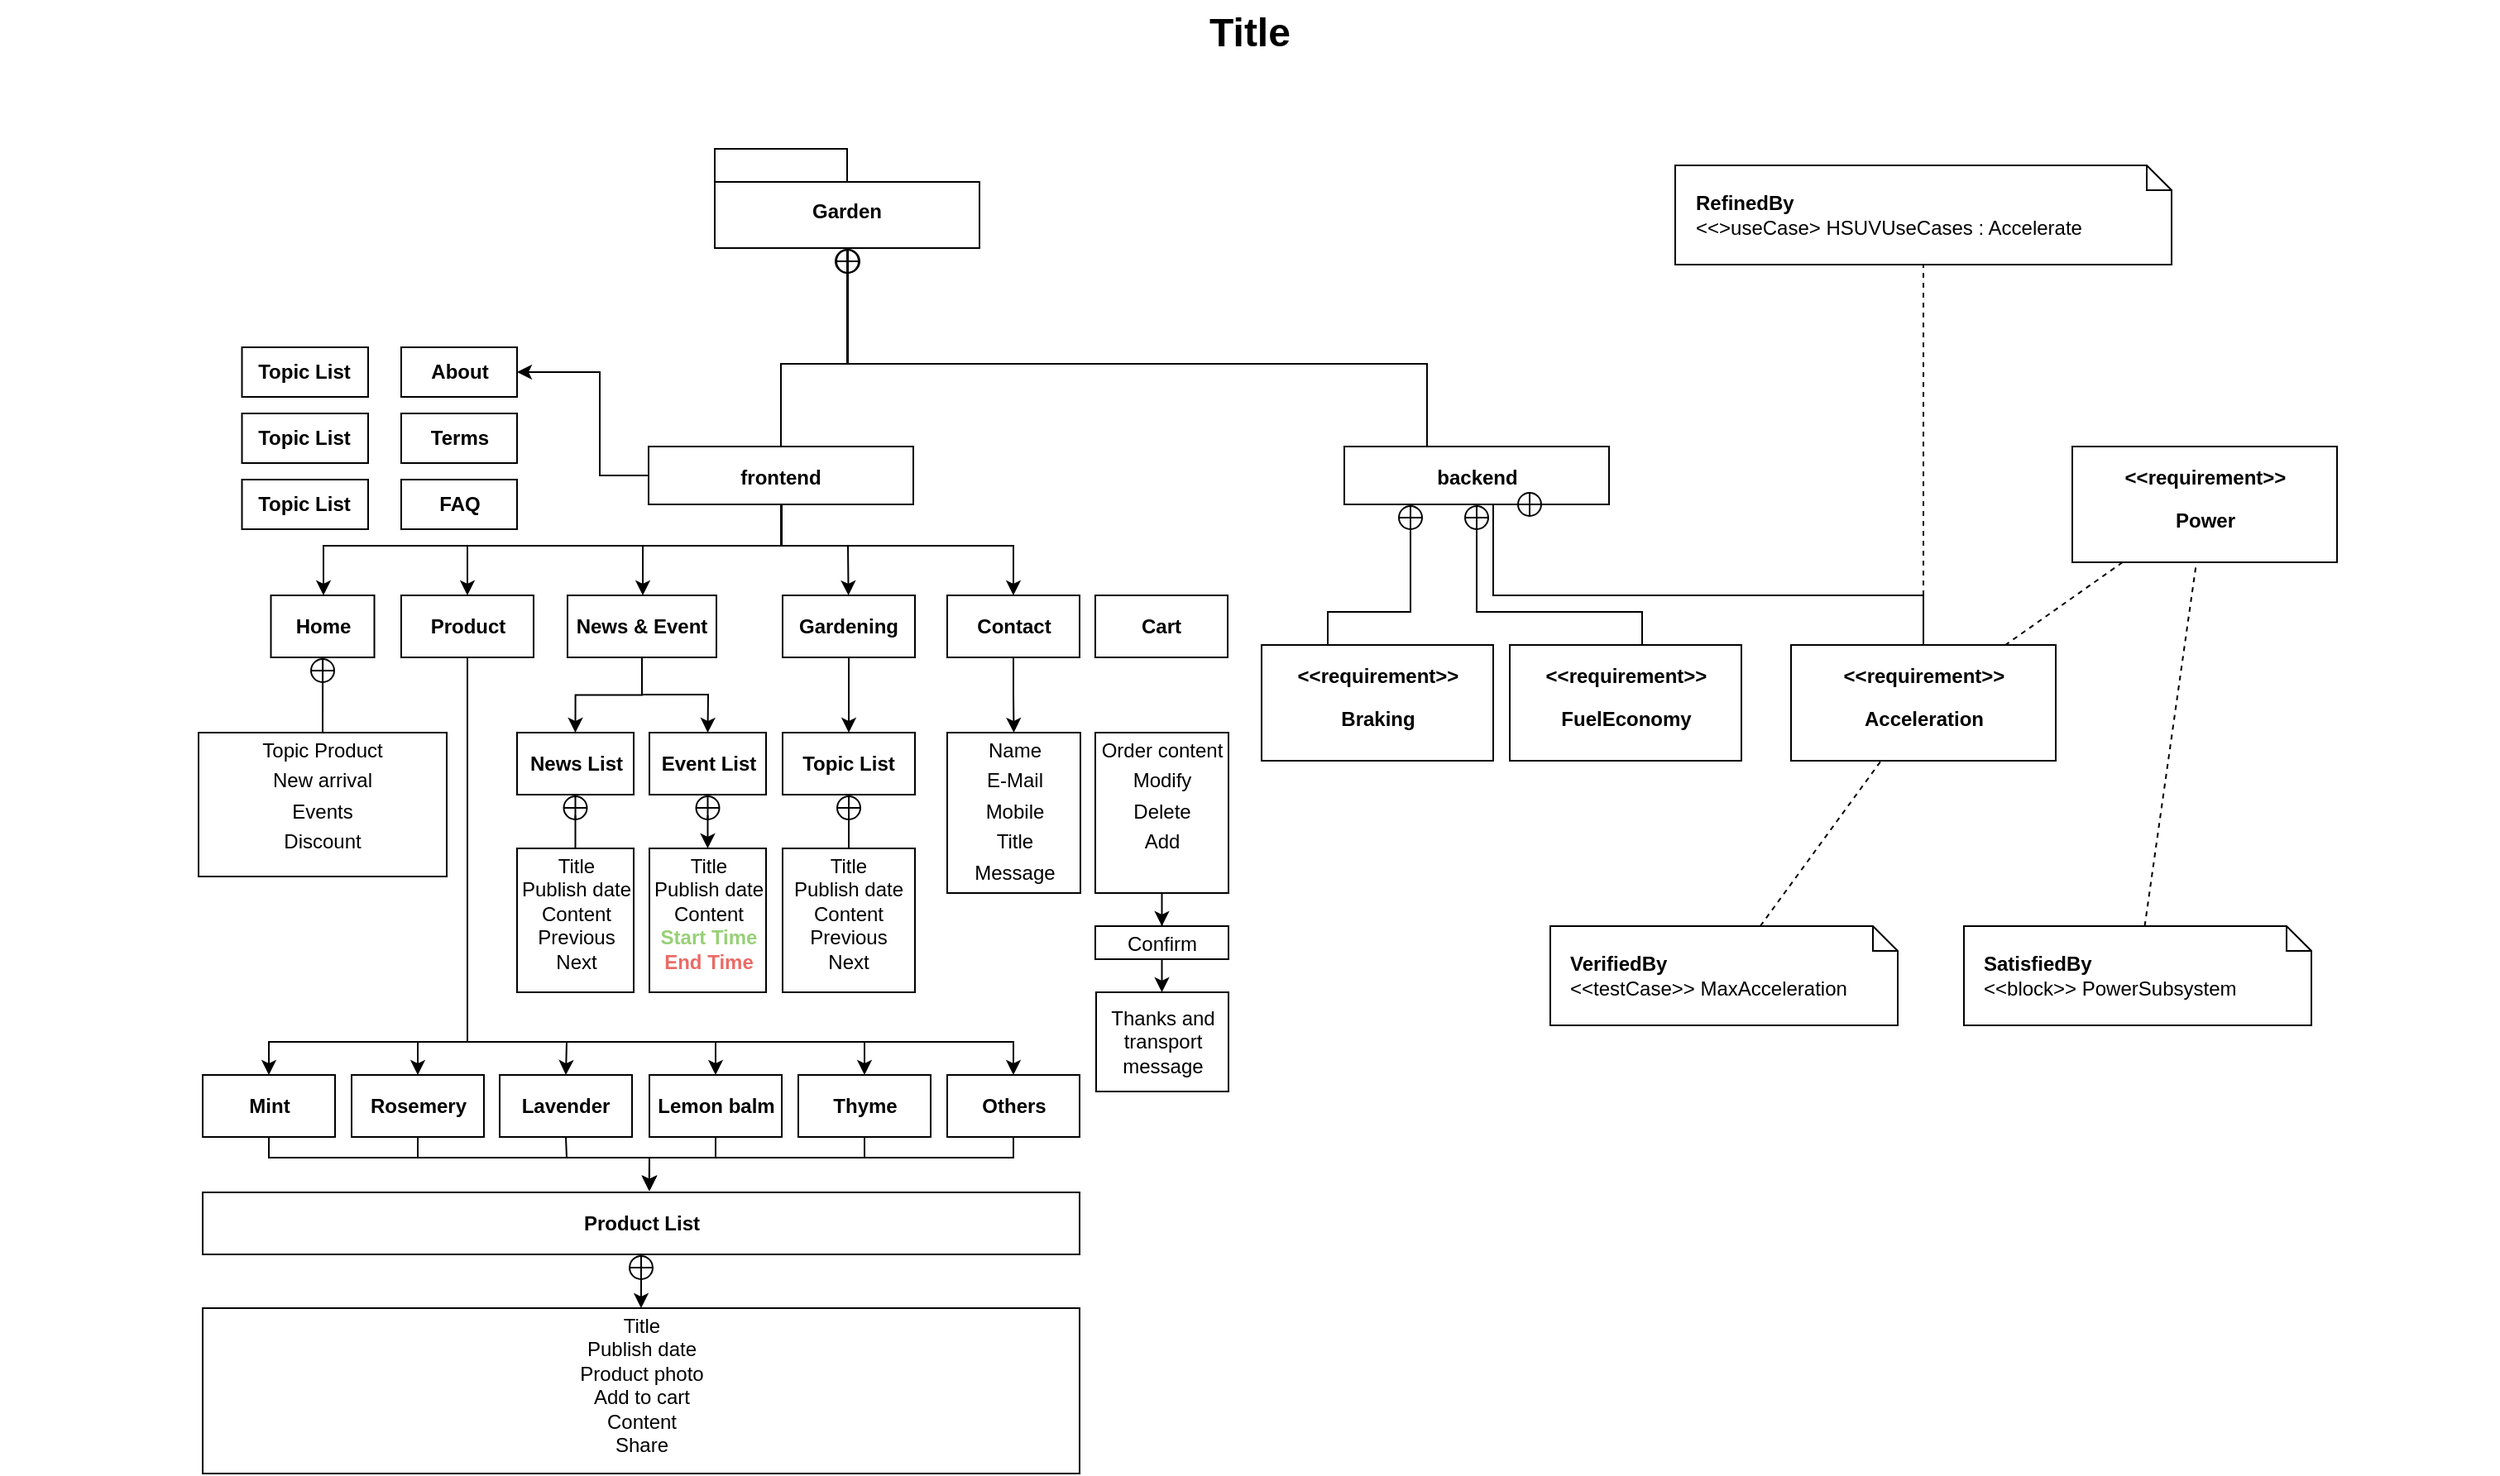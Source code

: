 <mxfile version="20.8.5" type="github">
  <diagram name="Page-1" id="929967ad-93f9-6ef4-fab6-5d389245f69c">
    <mxGraphModel dx="1122" dy="621" grid="1" gridSize="10" guides="1" tooltips="1" connect="1" arrows="1" fold="1" page="1" pageScale="1.5" pageWidth="1169" pageHeight="826" background="none" math="0" shadow="0">
      <root>
        <mxCell id="0" style=";html=1;" />
        <mxCell id="1" style=";html=1;" parent="0" />
        <mxCell id="1672d66443f91eb5-2" value="&lt;br&gt;Garden" style="shape=folder;tabWidth=80;tabHeight=20;tabPosition=left;strokeWidth=1;html=1;whiteSpace=wrap;align=center;fontSize=12;fontStyle=1" parent="1" vertex="1">
          <mxGeometry x="552" y="130" width="160" height="60" as="geometry" />
        </mxCell>
        <mxCell id="1672d66443f91eb5-3" value="&lt;b&gt;RefinedBy&lt;/b&gt;&lt;div&gt;&amp;lt;&amp;lt;&amp;gt;useCase&amp;gt; HSUVUseCases : Accelerate&lt;/div&gt;" style="shape=note;size=15;align=left;spacingLeft=10;html=1;whiteSpace=wrap;strokeColor=#000000;strokeWidth=1;fillColor=#ffffff;fontSize=12;" parent="1" vertex="1">
          <mxGeometry x="1132.5" y="140" width="300" height="60" as="geometry" />
        </mxCell>
        <mxCell id="1672d66443f91eb5-13" style="edgeStyle=orthogonalEdgeStyle;rounded=0;html=1;jettySize=auto;orthogonalLoop=1;endArrow=circlePlus;endFill=0;" parent="1" source="1672d66443f91eb5-4" target="1672d66443f91eb5-2" edge="1">
          <mxGeometry relative="1" as="geometry">
            <Array as="points">
              <mxPoint x="592" y="260" />
              <mxPoint x="632" y="260" />
            </Array>
          </mxGeometry>
        </mxCell>
        <mxCell id="c9Z2P-Aph-3SfG2yVZ---2" value="" style="edgeStyle=orthogonalEdgeStyle;rounded=0;orthogonalLoop=1;jettySize=auto;html=1;" edge="1" parent="1" target="c9Z2P-Aph-3SfG2yVZ---1">
          <mxGeometry relative="1" as="geometry">
            <mxPoint x="595" y="345" as="sourcePoint" />
            <Array as="points">
              <mxPoint x="592.5" y="345" />
              <mxPoint x="592.5" y="370" />
              <mxPoint x="315.5" y="370" />
            </Array>
          </mxGeometry>
        </mxCell>
        <mxCell id="c9Z2P-Aph-3SfG2yVZ---4" value="" style="edgeStyle=orthogonalEdgeStyle;rounded=0;orthogonalLoop=1;jettySize=auto;html=1;" edge="1" parent="1" source="1672d66443f91eb5-4" target="c9Z2P-Aph-3SfG2yVZ---3">
          <mxGeometry relative="1" as="geometry">
            <Array as="points">
              <mxPoint x="592.5" y="370" />
              <mxPoint x="402.5" y="370" />
            </Array>
          </mxGeometry>
        </mxCell>
        <mxCell id="c9Z2P-Aph-3SfG2yVZ---10" value="" style="edgeStyle=orthogonalEdgeStyle;rounded=0;orthogonalLoop=1;jettySize=auto;html=1;entryX=0.5;entryY=0;entryDx=0;entryDy=0;" edge="1" parent="1" target="c9Z2P-Aph-3SfG2yVZ---5">
          <mxGeometry relative="1" as="geometry">
            <mxPoint x="592" y="321" as="sourcePoint" />
            <mxPoint x="497.5" y="381" as="targetPoint" />
            <Array as="points">
              <mxPoint x="591.5" y="370" />
              <mxPoint x="508.5" y="370" />
              <mxPoint x="508.5" y="400" />
            </Array>
          </mxGeometry>
        </mxCell>
        <mxCell id="c9Z2P-Aph-3SfG2yVZ---73" value="" style="edgeStyle=orthogonalEdgeStyle;rounded=0;orthogonalLoop=1;jettySize=auto;html=1;fontColor=#EA6B66;startArrow=none;startFill=0;endArrow=classic;endFill=1;" edge="1" parent="1" source="1672d66443f91eb5-4" target="c9Z2P-Aph-3SfG2yVZ---72">
          <mxGeometry relative="1" as="geometry">
            <Array as="points">
              <mxPoint x="482.5" y="327" />
              <mxPoint x="482.5" y="265" />
            </Array>
          </mxGeometry>
        </mxCell>
        <mxCell id="1672d66443f91eb5-4" value="&lt;p&gt;frontend&lt;/p&gt;" style="shape=rect;html=1;overflow=fill;whiteSpace=wrap;align=center;fontStyle=1" parent="1" vertex="1">
          <mxGeometry x="512" y="310" width="160" height="35" as="geometry" />
        </mxCell>
        <mxCell id="1672d66443f91eb5-15" style="edgeStyle=orthogonalEdgeStyle;rounded=0;html=1;endArrow=circlePlus;endFill=0;jettySize=auto;orthogonalLoop=1;exitX=0.5;exitY=0;exitDx=0;exitDy=0;" parent="1" source="1672d66443f91eb5-5" target="1672d66443f91eb5-2" edge="1">
          <mxGeometry relative="1" as="geometry">
            <Array as="points">
              <mxPoint x="982.5" y="260" />
              <mxPoint x="632.5" y="260" />
            </Array>
          </mxGeometry>
        </mxCell>
        <mxCell id="1672d66443f91eb5-5" value="&lt;p&gt;backend&lt;/p&gt;" style="shape=rect;html=1;overflow=fill;whiteSpace=wrap;align=center;fontStyle=1" parent="1" vertex="1">
          <mxGeometry x="932.5" y="310" width="160" height="35" as="geometry" />
        </mxCell>
        <mxCell id="1672d66443f91eb5-21" style="edgeStyle=none;rounded=0;html=1;dashed=1;endArrow=none;endFill=0;jettySize=auto;orthogonalLoop=1;" parent="1" source="1672d66443f91eb5-6" target="1672d66443f91eb5-9" edge="1">
          <mxGeometry relative="1" as="geometry" />
        </mxCell>
        <mxCell id="1672d66443f91eb5-6" value="&lt;p&gt;&amp;lt;&amp;lt;requirement&amp;gt;&amp;gt;&lt;/p&gt;&lt;p&gt;Power&lt;/p&gt;" style="shape=rect;html=1;overflow=fill;whiteSpace=wrap;align=center;fontStyle=1" parent="1" vertex="1">
          <mxGeometry x="1372.5" y="310" width="160" height="70" as="geometry" />
        </mxCell>
        <mxCell id="1672d66443f91eb5-16" style="edgeStyle=orthogonalEdgeStyle;rounded=0;html=1;endArrow=circlePlus;endFill=0;jettySize=auto;orthogonalLoop=1;entryX=0.25;entryY=1;" parent="1" target="1672d66443f91eb5-5" edge="1">
          <mxGeometry relative="1" as="geometry">
            <Array as="points">
              <mxPoint x="922.5" y="410" />
              <mxPoint x="972.5" y="410" />
            </Array>
            <mxPoint x="922.5" y="430" as="sourcePoint" />
          </mxGeometry>
        </mxCell>
        <mxCell id="1672d66443f91eb5-7" value="&lt;p&gt;&amp;lt;&amp;lt;requirement&amp;gt;&amp;gt;&lt;/p&gt;&lt;p&gt;Braking&lt;/p&gt;" style="shape=rect;html=1;overflow=fill;whiteSpace=wrap;align=center;fontStyle=1" parent="1" vertex="1">
          <mxGeometry x="882.5" y="430" width="140" height="70" as="geometry" />
        </mxCell>
        <mxCell id="1672d66443f91eb5-17" style="edgeStyle=orthogonalEdgeStyle;rounded=0;html=1;endArrow=circlePlus;endFill=0;jettySize=auto;orthogonalLoop=1;entryX=0.5;entryY=1;" parent="1" source="1672d66443f91eb5-8" target="1672d66443f91eb5-5" edge="1">
          <mxGeometry relative="1" as="geometry">
            <Array as="points">
              <mxPoint x="1112.5" y="410" />
              <mxPoint x="1012.5" y="410" />
            </Array>
          </mxGeometry>
        </mxCell>
        <mxCell id="1672d66443f91eb5-8" value="&lt;p&gt;&amp;lt;&amp;lt;requirement&amp;gt;&amp;gt;&lt;/p&gt;&lt;p&gt;FuelEconomy&lt;/p&gt;" style="shape=rect;html=1;overflow=fill;whiteSpace=wrap;align=center;fontStyle=1" parent="1" vertex="1">
          <mxGeometry x="1032.5" y="430" width="140" height="70" as="geometry" />
        </mxCell>
        <mxCell id="1672d66443f91eb5-18" style="edgeStyle=orthogonalEdgeStyle;rounded=0;html=1;endArrow=circlePlus;endFill=0;jettySize=auto;orthogonalLoop=1;entryX=0.75;entryY=1;" parent="1" source="1672d66443f91eb5-9" target="1672d66443f91eb5-5" edge="1">
          <mxGeometry relative="1" as="geometry">
            <Array as="points">
              <mxPoint x="1282.5" y="400" />
              <mxPoint x="1022.5" y="400" />
            </Array>
          </mxGeometry>
        </mxCell>
        <mxCell id="1672d66443f91eb5-22" style="edgeStyle=none;rounded=0;html=1;dashed=1;endArrow=none;endFill=0;jettySize=auto;orthogonalLoop=1;" parent="1" source="1672d66443f91eb5-9" target="1672d66443f91eb5-3" edge="1">
          <mxGeometry relative="1" as="geometry" />
        </mxCell>
        <mxCell id="1672d66443f91eb5-9" value="&lt;p&gt;&amp;lt;&amp;lt;requirement&amp;gt;&amp;gt;&lt;/p&gt;&lt;p&gt;Acceleration&lt;/p&gt;" style="shape=rect;html=1;overflow=fill;whiteSpace=wrap;align=center;fontStyle=1" parent="1" vertex="1">
          <mxGeometry x="1202.5" y="430" width="160" height="70" as="geometry" />
        </mxCell>
        <mxCell id="1672d66443f91eb5-14" style="edgeStyle=orthogonalEdgeStyle;rounded=0;html=1;endArrow=circlePlus;endFill=0;jettySize=auto;orthogonalLoop=1;entryX=0.5;entryY=1;entryDx=0;entryDy=0;exitX=0.5;exitY=0;exitDx=0;exitDy=0;" parent="1" source="1672d66443f91eb5-10" target="c9Z2P-Aph-3SfG2yVZ---1" edge="1">
          <mxGeometry relative="1" as="geometry">
            <Array as="points">
              <mxPoint x="315.5" y="450" />
            </Array>
          </mxGeometry>
        </mxCell>
        <mxCell id="c9Z2P-Aph-3SfG2yVZ---13" value="" style="edgeStyle=orthogonalEdgeStyle;rounded=0;orthogonalLoop=1;jettySize=auto;html=1;endArrow=none;endFill=0;" edge="1" parent="1" source="1672d66443f91eb5-10" target="c9Z2P-Aph-3SfG2yVZ---1">
          <mxGeometry relative="1" as="geometry" />
        </mxCell>
        <mxCell id="1672d66443f91eb5-10" value="&lt;p style=&quot;margin: 0px ; margin-top: 4px ; text-align: center&quot;&gt;&lt;span style=&quot;background-color: initial;&quot;&gt;Topic Product&lt;/span&gt;&lt;br&gt;&lt;/p&gt;&lt;p style=&quot;margin: 0px ; margin-top: 4px ; text-align: center&quot;&gt;&lt;span style=&quot;background-color: initial;&quot;&gt;New arrival&lt;/span&gt;&lt;/p&gt;&lt;p style=&quot;margin: 0px ; margin-top: 4px ; text-align: center&quot;&gt;&lt;span style=&quot;background-color: initial;&quot;&gt;Events&lt;/span&gt;&lt;/p&gt;&lt;p style=&quot;margin: 0px ; margin-top: 4px ; text-align: center&quot;&gt;&lt;span style=&quot;background-color: initial;&quot;&gt;Discount&lt;br&gt;&lt;/span&gt;&lt;/p&gt;" style="shape=rect;html=1;overflow=fill;whiteSpace=wrap;" parent="1" vertex="1">
          <mxGeometry x="240" y="483" width="150" height="87" as="geometry" />
        </mxCell>
        <mxCell id="1672d66443f91eb5-19" style="rounded=0;html=1;endArrow=none;endFill=0;jettySize=auto;orthogonalLoop=1;dashed=1;" parent="1" source="1672d66443f91eb5-11" target="1672d66443f91eb5-9" edge="1">
          <mxGeometry relative="1" as="geometry" />
        </mxCell>
        <mxCell id="1672d66443f91eb5-11" value="&lt;b&gt;VerifiedBy&lt;/b&gt;&lt;div&gt;&amp;lt;&amp;lt;testCase&amp;gt;&amp;gt; MaxAcceleration&lt;/div&gt;" style="shape=note;size=15;align=left;spacingLeft=10;html=1;whiteSpace=wrap;strokeWidth=1;fontSize=12;" parent="1" vertex="1">
          <mxGeometry x="1057" y="600" width="210" height="60" as="geometry" />
        </mxCell>
        <mxCell id="1672d66443f91eb5-20" style="edgeStyle=none;rounded=0;html=1;dashed=1;endArrow=none;endFill=0;jettySize=auto;orthogonalLoop=1;" parent="1" source="1672d66443f91eb5-12" target="1672d66443f91eb5-6" edge="1">
          <mxGeometry relative="1" as="geometry" />
        </mxCell>
        <mxCell id="1672d66443f91eb5-12" value="&lt;b&gt;SatisfiedBy&lt;/b&gt;&lt;div&gt;&amp;lt;&amp;lt;block&amp;gt;&amp;gt; PowerSubsystem&lt;/div&gt;" style="shape=note;size=15;align=left;spacingLeft=10;html=1;whiteSpace=wrap;strokeWidth=1;fontSize=12;" parent="1" vertex="1">
          <mxGeometry x="1307" y="600" width="210" height="60" as="geometry" />
        </mxCell>
        <mxCell id="1672d66443f91eb5-23" value="Title" style="text;strokeColor=none;fillColor=none;html=1;fontSize=24;fontStyle=1;verticalAlign=middle;align=center;" parent="1" vertex="1">
          <mxGeometry x="120" y="40" width="1510" height="40" as="geometry" />
        </mxCell>
        <mxCell id="c9Z2P-Aph-3SfG2yVZ---14" value="" style="edgeStyle=orthogonalEdgeStyle;rounded=0;orthogonalLoop=1;jettySize=auto;html=1;endArrow=none;endFill=0;" edge="1" parent="1" source="c9Z2P-Aph-3SfG2yVZ---1" target="1672d66443f91eb5-10">
          <mxGeometry relative="1" as="geometry" />
        </mxCell>
        <mxCell id="c9Z2P-Aph-3SfG2yVZ---1" value="Home" style="whiteSpace=wrap;html=1;fontStyle=1;" vertex="1" parent="1">
          <mxGeometry x="283.75" y="400" width="62.5" height="37.5" as="geometry" />
        </mxCell>
        <mxCell id="c9Z2P-Aph-3SfG2yVZ---3" value="Product" style="whiteSpace=wrap;html=1;fontStyle=1;" vertex="1" parent="1">
          <mxGeometry x="362.5" y="400" width="80" height="37.5" as="geometry" />
        </mxCell>
        <mxCell id="c9Z2P-Aph-3SfG2yVZ---23" value="" style="edgeStyle=orthogonalEdgeStyle;rounded=0;orthogonalLoop=1;jettySize=auto;html=1;startArrow=none;startFill=0;endArrow=classic;endFill=1;entryX=0.5;entryY=0;entryDx=0;entryDy=0;" edge="1" parent="1" source="c9Z2P-Aph-3SfG2yVZ---5" target="c9Z2P-Aph-3SfG2yVZ---21">
          <mxGeometry relative="1" as="geometry" />
        </mxCell>
        <mxCell id="c9Z2P-Aph-3SfG2yVZ---5" value="&lt;b&gt;News &amp;amp; Event&lt;/b&gt;" style="rounded=0;whiteSpace=wrap;html=1;" vertex="1" parent="1">
          <mxGeometry x="463" y="400" width="90" height="37.5" as="geometry" />
        </mxCell>
        <mxCell id="c9Z2P-Aph-3SfG2yVZ---11" value="&lt;p style=&quot;margin: 4px 0px 0px;&quot;&gt;&lt;/p&gt;&lt;span style=&quot;background-color: initial;&quot;&gt;&lt;div style=&quot;text-align: center;&quot;&gt;&lt;span style=&quot;background-color: initial;&quot;&gt;Title&lt;/span&gt;&lt;/div&gt;&lt;/span&gt;&lt;span style=&quot;background-color: initial;&quot;&gt;&lt;div style=&quot;text-align: center;&quot;&gt;&lt;span style=&quot;background-color: initial;&quot;&gt;Publish date&lt;/span&gt;&lt;/div&gt;&lt;/span&gt;&lt;span style=&quot;background-color: initial;&quot;&gt;&lt;div style=&quot;text-align: center;&quot;&gt;&lt;span style=&quot;background-color: initial;&quot;&gt;Content&lt;/span&gt;&lt;/div&gt;&lt;/span&gt;&lt;div style=&quot;text-align: center;&quot;&gt;Previous&lt;br&gt;&lt;/div&gt;&lt;div style=&quot;text-align: center;&quot;&gt;Next&lt;br&gt;&lt;/div&gt;&lt;p&gt;&lt;/p&gt;" style="shape=rect;html=1;overflow=fill;whiteSpace=wrap;align=left;" vertex="1" parent="1">
          <mxGeometry x="432.5" y="553" width="70.5" height="87" as="geometry" />
        </mxCell>
        <mxCell id="c9Z2P-Aph-3SfG2yVZ---17" value="&lt;b&gt;Gardening&lt;/b&gt;" style="rounded=0;whiteSpace=wrap;html=1;" vertex="1" parent="1">
          <mxGeometry x="593" y="400" width="80" height="37.5" as="geometry" />
        </mxCell>
        <mxCell id="c9Z2P-Aph-3SfG2yVZ---25" value="" style="edgeStyle=orthogonalEdgeStyle;rounded=0;orthogonalLoop=1;jettySize=auto;html=1;startArrow=circlePlus;startFill=0;endArrow=none;endFill=0;" edge="1" parent="1" source="c9Z2P-Aph-3SfG2yVZ---21" target="c9Z2P-Aph-3SfG2yVZ---11">
          <mxGeometry relative="1" as="geometry" />
        </mxCell>
        <mxCell id="c9Z2P-Aph-3SfG2yVZ---21" value="&lt;b&gt;News List&lt;/b&gt;" style="rounded=0;whiteSpace=wrap;html=1;" vertex="1" parent="1">
          <mxGeometry x="432.5" y="483" width="70.5" height="37.5" as="geometry" />
        </mxCell>
        <mxCell id="c9Z2P-Aph-3SfG2yVZ---36" value="" style="edgeStyle=orthogonalEdgeStyle;rounded=0;orthogonalLoop=1;jettySize=auto;html=1;startArrow=circlePlus;startFill=0;endArrow=classic;endFill=1;" edge="1" parent="1" source="c9Z2P-Aph-3SfG2yVZ---22" target="c9Z2P-Aph-3SfG2yVZ---35">
          <mxGeometry relative="1" as="geometry" />
        </mxCell>
        <mxCell id="c9Z2P-Aph-3SfG2yVZ---22" value="&lt;b&gt;Event List&lt;/b&gt;" style="rounded=0;whiteSpace=wrap;html=1;" vertex="1" parent="1">
          <mxGeometry x="512.5" y="483" width="70.5" height="37.5" as="geometry" />
        </mxCell>
        <mxCell id="c9Z2P-Aph-3SfG2yVZ---24" value="" style="endArrow=classic;html=1;rounded=0;exitX=0.5;exitY=1;exitDx=0;exitDy=0;entryX=0.5;entryY=0;entryDx=0;entryDy=0;" edge="1" parent="1" target="c9Z2P-Aph-3SfG2yVZ---22">
          <mxGeometry width="50" height="50" relative="1" as="geometry">
            <mxPoint x="508" y="441.5" as="sourcePoint" />
            <mxPoint x="663" y="470" as="targetPoint" />
            <Array as="points">
              <mxPoint x="508" y="460" />
              <mxPoint x="548" y="460" />
            </Array>
          </mxGeometry>
        </mxCell>
        <mxCell id="c9Z2P-Aph-3SfG2yVZ---63" value="" style="edgeStyle=orthogonalEdgeStyle;rounded=0;orthogonalLoop=1;jettySize=auto;html=1;fontColor=#EA6B66;startArrow=none;startFill=0;endArrow=classic;endFill=1;" edge="1" parent="1" source="c9Z2P-Aph-3SfG2yVZ---27" target="c9Z2P-Aph-3SfG2yVZ---62">
          <mxGeometry relative="1" as="geometry" />
        </mxCell>
        <mxCell id="c9Z2P-Aph-3SfG2yVZ---27" value="&lt;b&gt;Contact&lt;/b&gt;" style="rounded=0;whiteSpace=wrap;html=1;" vertex="1" parent="1">
          <mxGeometry x="692.5" y="400" width="80" height="37.5" as="geometry" />
        </mxCell>
        <mxCell id="c9Z2P-Aph-3SfG2yVZ---30" value="&lt;b&gt;Mint&lt;/b&gt;" style="rounded=0;whiteSpace=wrap;html=1;" vertex="1" parent="1">
          <mxGeometry x="242.5" y="690" width="80" height="37.5" as="geometry" />
        </mxCell>
        <mxCell id="c9Z2P-Aph-3SfG2yVZ---31" value="" style="endArrow=classic;html=1;rounded=0;endFill=1;entryX=0.5;entryY=0;entryDx=0;entryDy=0;" edge="1" parent="1" target="c9Z2P-Aph-3SfG2yVZ---30">
          <mxGeometry width="50" height="50" relative="1" as="geometry">
            <mxPoint x="402.5" y="440" as="sourcePoint" />
            <mxPoint x="592.5" y="770" as="targetPoint" />
            <Array as="points">
              <mxPoint x="402.5" y="670" />
              <mxPoint x="282.5" y="670" />
            </Array>
          </mxGeometry>
        </mxCell>
        <mxCell id="c9Z2P-Aph-3SfG2yVZ---33" value="&lt;b&gt;Rosemery&lt;/b&gt;" style="rounded=0;whiteSpace=wrap;html=1;" vertex="1" parent="1">
          <mxGeometry x="332.5" y="690" width="80" height="37.5" as="geometry" />
        </mxCell>
        <mxCell id="c9Z2P-Aph-3SfG2yVZ---34" value="&lt;b&gt;Lavender&lt;/b&gt;" style="rounded=0;whiteSpace=wrap;html=1;" vertex="1" parent="1">
          <mxGeometry x="422" y="690" width="80" height="37.5" as="geometry" />
        </mxCell>
        <mxCell id="c9Z2P-Aph-3SfG2yVZ---35" value="&lt;p style=&quot;margin: 4px 0px 0px;&quot;&gt;&lt;/p&gt;&lt;span style=&quot;background-color: initial;&quot;&gt;&lt;div style=&quot;text-align: center;&quot;&gt;&lt;span style=&quot;background-color: initial;&quot;&gt;Title&lt;/span&gt;&lt;/div&gt;&lt;/span&gt;&lt;span style=&quot;background-color: initial;&quot;&gt;&lt;div style=&quot;text-align: center;&quot;&gt;&lt;span style=&quot;background-color: initial;&quot;&gt;Publish date&lt;/span&gt;&lt;/div&gt;&lt;/span&gt;&lt;span style=&quot;background-color: initial;&quot;&gt;&lt;div style=&quot;text-align: center;&quot;&gt;&lt;span style=&quot;background-color: initial;&quot;&gt;Content&lt;/span&gt;&lt;/div&gt;&lt;/span&gt;&lt;div style=&quot;text-align: center;&quot;&gt;&lt;b&gt;&lt;font color=&quot;#97d077&quot;&gt;Start Time&lt;/font&gt;&lt;/b&gt;&lt;/div&gt;&lt;div style=&quot;text-align: center;&quot;&gt;&lt;font color=&quot;#ea6b66&quot;&gt;&lt;b&gt;End Time&lt;/b&gt;&lt;/font&gt;&lt;/div&gt;&lt;p&gt;&lt;/p&gt;" style="shape=rect;html=1;overflow=fill;whiteSpace=wrap;align=left;" vertex="1" parent="1">
          <mxGeometry x="512.5" y="553" width="70.5" height="87" as="geometry" />
        </mxCell>
        <mxCell id="c9Z2P-Aph-3SfG2yVZ---37" value="" style="endArrow=classic;html=1;rounded=0;entryX=0.5;entryY=0;entryDx=0;entryDy=0;" edge="1" parent="1" target="c9Z2P-Aph-3SfG2yVZ---33">
          <mxGeometry width="50" height="50" relative="1" as="geometry">
            <mxPoint x="402.5" y="440" as="sourcePoint" />
            <mxPoint x="502.5" y="550" as="targetPoint" />
            <Array as="points">
              <mxPoint x="402.5" y="670" />
              <mxPoint x="372.5" y="670" />
            </Array>
          </mxGeometry>
        </mxCell>
        <mxCell id="c9Z2P-Aph-3SfG2yVZ---38" value="&lt;b&gt;Lemon balm&lt;/b&gt;" style="rounded=0;whiteSpace=wrap;html=1;" vertex="1" parent="1">
          <mxGeometry x="512.5" y="690" width="80" height="37.5" as="geometry" />
        </mxCell>
        <mxCell id="c9Z2P-Aph-3SfG2yVZ---39" value="" style="endArrow=classic;html=1;rounded=0;fontColor=#EA6B66;exitX=0.5;exitY=1;exitDx=0;exitDy=0;entryX=0.5;entryY=0;entryDx=0;entryDy=0;" edge="1" parent="1" source="c9Z2P-Aph-3SfG2yVZ---3" target="c9Z2P-Aph-3SfG2yVZ---34">
          <mxGeometry width="50" height="50" relative="1" as="geometry">
            <mxPoint x="662.5" y="650" as="sourcePoint" />
            <mxPoint x="712.5" y="600" as="targetPoint" />
            <Array as="points">
              <mxPoint x="402.5" y="670" />
              <mxPoint x="462.5" y="670" />
            </Array>
          </mxGeometry>
        </mxCell>
        <mxCell id="c9Z2P-Aph-3SfG2yVZ---40" value="" style="endArrow=classic;html=1;rounded=0;fontColor=#EA6B66;entryX=0.5;entryY=0;entryDx=0;entryDy=0;exitX=0.5;exitY=1;exitDx=0;exitDy=0;" edge="1" parent="1" source="c9Z2P-Aph-3SfG2yVZ---3" target="c9Z2P-Aph-3SfG2yVZ---38">
          <mxGeometry width="50" height="50" relative="1" as="geometry">
            <mxPoint x="612.5" y="800" as="sourcePoint" />
            <mxPoint x="662.5" y="750" as="targetPoint" />
            <Array as="points">
              <mxPoint x="402.5" y="670" />
              <mxPoint x="552.5" y="670" />
            </Array>
          </mxGeometry>
        </mxCell>
        <mxCell id="c9Z2P-Aph-3SfG2yVZ---41" value="&lt;p style=&quot;margin: 4px 0px 0px;&quot;&gt;&lt;/p&gt;&lt;span style=&quot;background-color: initial;&quot;&gt;&lt;div style=&quot;text-align: center;&quot;&gt;&lt;span style=&quot;background-color: initial;&quot;&gt;Title&lt;/span&gt;&lt;/div&gt;&lt;/span&gt;&lt;span style=&quot;background-color: initial;&quot;&gt;&lt;div style=&quot;text-align: center;&quot;&gt;&lt;span style=&quot;background-color: initial;&quot;&gt;Publish date&lt;/span&gt;&lt;/div&gt;&lt;/span&gt;&lt;div style=&quot;border-color: var(--border-color); text-align: center;&quot;&gt;Product photo&lt;/div&gt;&lt;div style=&quot;border-color: var(--border-color); text-align: center;&quot;&gt;Add to cart&lt;/div&gt;&lt;span style=&quot;background-color: initial;&quot;&gt;&lt;div style=&quot;text-align: center;&quot;&gt;&lt;span style=&quot;background-color: initial;&quot;&gt;Content&lt;/span&gt;&lt;/div&gt;&lt;div style=&quot;text-align: center;&quot;&gt;&lt;span style=&quot;background-color: initial;&quot;&gt;Share&lt;/span&gt;&lt;/div&gt;&lt;/span&gt;&lt;p&gt;&lt;/p&gt;" style="shape=rect;html=1;overflow=fill;whiteSpace=wrap;align=left;" vertex="1" parent="1">
          <mxGeometry x="242.5" y="831" width="530" height="100" as="geometry" />
        </mxCell>
        <mxCell id="c9Z2P-Aph-3SfG2yVZ---59" value="" style="edgeStyle=orthogonalEdgeStyle;rounded=0;orthogonalLoop=1;jettySize=auto;html=1;fontColor=#EA6B66;startArrow=circlePlus;startFill=0;endArrow=classic;endFill=1;" edge="1" parent="1" source="c9Z2P-Aph-3SfG2yVZ---42" target="c9Z2P-Aph-3SfG2yVZ---41">
          <mxGeometry relative="1" as="geometry" />
        </mxCell>
        <mxCell id="c9Z2P-Aph-3SfG2yVZ---42" value="&lt;b&gt;Product List&lt;/b&gt;" style="rounded=0;whiteSpace=wrap;html=1;" vertex="1" parent="1">
          <mxGeometry x="242.5" y="761" width="530" height="37.5" as="geometry" />
        </mxCell>
        <mxCell id="c9Z2P-Aph-3SfG2yVZ---43" value="" style="endArrow=classic;html=1;rounded=0;fontColor=#EA6B66;exitX=0.5;exitY=1;exitDx=0;exitDy=0;" edge="1" parent="1" source="c9Z2P-Aph-3SfG2yVZ---30">
          <mxGeometry width="50" height="50" relative="1" as="geometry">
            <mxPoint x="642.5" y="680" as="sourcePoint" />
            <mxPoint x="512.5" y="760" as="targetPoint" />
            <Array as="points">
              <mxPoint x="282.5" y="740" />
              <mxPoint x="512.5" y="740" />
            </Array>
          </mxGeometry>
        </mxCell>
        <mxCell id="c9Z2P-Aph-3SfG2yVZ---44" value="" style="endArrow=classic;html=1;rounded=0;fontColor=#EA6B66;exitX=0.5;exitY=1;exitDx=0;exitDy=0;" edge="1" parent="1" source="c9Z2P-Aph-3SfG2yVZ---33">
          <mxGeometry width="50" height="50" relative="1" as="geometry">
            <mxPoint x="712.5" y="660" as="sourcePoint" />
            <mxPoint x="512.5" y="760" as="targetPoint" />
            <Array as="points">
              <mxPoint x="372.5" y="740" />
              <mxPoint x="512.5" y="740" />
            </Array>
          </mxGeometry>
        </mxCell>
        <mxCell id="c9Z2P-Aph-3SfG2yVZ---45" value="&lt;b&gt;Thyme&lt;/b&gt;" style="rounded=0;whiteSpace=wrap;html=1;" vertex="1" parent="1">
          <mxGeometry x="602.5" y="690" width="80" height="37.5" as="geometry" />
        </mxCell>
        <mxCell id="c9Z2P-Aph-3SfG2yVZ---46" value="&lt;b&gt;Others&lt;/b&gt;" style="rounded=0;whiteSpace=wrap;html=1;" vertex="1" parent="1">
          <mxGeometry x="692.5" y="690" width="80" height="37.5" as="geometry" />
        </mxCell>
        <mxCell id="c9Z2P-Aph-3SfG2yVZ---47" value="" style="endArrow=classic;html=1;rounded=0;fontColor=#EA6B66;exitX=0.5;exitY=1;exitDx=0;exitDy=0;" edge="1" parent="1" source="c9Z2P-Aph-3SfG2yVZ---34">
          <mxGeometry width="50" height="50" relative="1" as="geometry">
            <mxPoint x="462.5" y="730" as="sourcePoint" />
            <mxPoint x="512.5" y="760" as="targetPoint" />
            <Array as="points">
              <mxPoint x="462.5" y="740" />
              <mxPoint x="512.5" y="740" />
            </Array>
          </mxGeometry>
        </mxCell>
        <mxCell id="c9Z2P-Aph-3SfG2yVZ---48" value="" style="endArrow=classic;html=1;rounded=0;fontColor=#EA6B66;exitX=0.5;exitY=1;exitDx=0;exitDy=0;" edge="1" parent="1" source="c9Z2P-Aph-3SfG2yVZ---38">
          <mxGeometry width="50" height="50" relative="1" as="geometry">
            <mxPoint x="1012.5" y="790" as="sourcePoint" />
            <mxPoint x="512.5" y="760" as="targetPoint" />
            <Array as="points">
              <mxPoint x="552.5" y="740" />
              <mxPoint x="512.5" y="740" />
            </Array>
          </mxGeometry>
        </mxCell>
        <mxCell id="c9Z2P-Aph-3SfG2yVZ---49" value="" style="endArrow=classic;html=1;rounded=0;fontColor=#EA6B66;exitX=0.5;exitY=1;exitDx=0;exitDy=0;entryX=0.509;entryY=-0.027;entryDx=0;entryDy=0;entryPerimeter=0;" edge="1" parent="1" source="c9Z2P-Aph-3SfG2yVZ---45" target="c9Z2P-Aph-3SfG2yVZ---42">
          <mxGeometry width="50" height="50" relative="1" as="geometry">
            <mxPoint x="642.5" y="790" as="sourcePoint" />
            <mxPoint x="692.5" y="740" as="targetPoint" />
            <Array as="points">
              <mxPoint x="642.5" y="740" />
              <mxPoint x="512.5" y="740" />
            </Array>
          </mxGeometry>
        </mxCell>
        <mxCell id="c9Z2P-Aph-3SfG2yVZ---50" value="" style="endArrow=classic;html=1;rounded=0;fontColor=#EA6B66;exitX=0.5;exitY=1;exitDx=0;exitDy=0;" edge="1" parent="1" source="c9Z2P-Aph-3SfG2yVZ---46">
          <mxGeometry width="50" height="50" relative="1" as="geometry">
            <mxPoint x="732.5" y="730" as="sourcePoint" />
            <mxPoint x="512.5" y="760" as="targetPoint" />
            <Array as="points">
              <mxPoint x="732.5" y="740" />
              <mxPoint x="642.5" y="740" />
              <mxPoint x="512.5" y="740" />
            </Array>
          </mxGeometry>
        </mxCell>
        <mxCell id="c9Z2P-Aph-3SfG2yVZ---52" value="" style="endArrow=classic;html=1;rounded=0;fontColor=#EA6B66;exitX=0.5;exitY=1;exitDx=0;exitDy=0;entryX=0.5;entryY=0;entryDx=0;entryDy=0;" edge="1" parent="1" source="c9Z2P-Aph-3SfG2yVZ---3" target="c9Z2P-Aph-3SfG2yVZ---45">
          <mxGeometry width="50" height="50" relative="1" as="geometry">
            <mxPoint x="732.5" y="630" as="sourcePoint" />
            <mxPoint x="782.5" y="580" as="targetPoint" />
            <Array as="points">
              <mxPoint x="402.5" y="670" />
              <mxPoint x="642.5" y="670" />
            </Array>
          </mxGeometry>
        </mxCell>
        <mxCell id="c9Z2P-Aph-3SfG2yVZ---53" value="" style="endArrow=classic;html=1;rounded=0;fontColor=#EA6B66;exitX=0.5;exitY=1;exitDx=0;exitDy=0;entryX=0.5;entryY=0;entryDx=0;entryDy=0;" edge="1" parent="1" source="c9Z2P-Aph-3SfG2yVZ---3" target="c9Z2P-Aph-3SfG2yVZ---46">
          <mxGeometry width="50" height="50" relative="1" as="geometry">
            <mxPoint x="852.5" y="660" as="sourcePoint" />
            <mxPoint x="902.5" y="610" as="targetPoint" />
            <Array as="points">
              <mxPoint x="402.5" y="670" />
              <mxPoint x="732.5" y="670" />
            </Array>
          </mxGeometry>
        </mxCell>
        <mxCell id="c9Z2P-Aph-3SfG2yVZ---54" value="&lt;p style=&quot;margin: 4px 0px 0px;&quot;&gt;&lt;/p&gt;&lt;span style=&quot;background-color: initial;&quot;&gt;&lt;div style=&quot;text-align: center;&quot;&gt;&lt;span style=&quot;background-color: initial;&quot;&gt;Title&lt;/span&gt;&lt;/div&gt;&lt;/span&gt;&lt;span style=&quot;background-color: initial;&quot;&gt;&lt;div style=&quot;text-align: center;&quot;&gt;&lt;span style=&quot;background-color: initial;&quot;&gt;Publish date&lt;/span&gt;&lt;/div&gt;&lt;/span&gt;&lt;span style=&quot;background-color: initial;&quot;&gt;&lt;div style=&quot;text-align: center;&quot;&gt;&lt;span style=&quot;background-color: initial;&quot;&gt;Content&lt;/span&gt;&lt;/div&gt;&lt;/span&gt;&lt;div style=&quot;text-align: center;&quot;&gt;Previous&lt;br&gt;&lt;/div&gt;&lt;div style=&quot;text-align: center;&quot;&gt;Next&lt;br&gt;&lt;/div&gt;&lt;p&gt;&lt;/p&gt;" style="shape=rect;html=1;overflow=fill;whiteSpace=wrap;align=left;" vertex="1" parent="1">
          <mxGeometry x="593" y="553" width="80" height="87" as="geometry" />
        </mxCell>
        <mxCell id="c9Z2P-Aph-3SfG2yVZ---55" value="" style="edgeStyle=orthogonalEdgeStyle;rounded=0;orthogonalLoop=1;jettySize=auto;html=1;startArrow=circlePlus;startFill=0;endArrow=none;endFill=0;" edge="1" parent="1" source="c9Z2P-Aph-3SfG2yVZ---56" target="c9Z2P-Aph-3SfG2yVZ---54">
          <mxGeometry relative="1" as="geometry" />
        </mxCell>
        <mxCell id="c9Z2P-Aph-3SfG2yVZ---56" value="&lt;b&gt;Topic List&lt;/b&gt;" style="rounded=0;whiteSpace=wrap;html=1;" vertex="1" parent="1">
          <mxGeometry x="593" y="483" width="80" height="37.5" as="geometry" />
        </mxCell>
        <mxCell id="c9Z2P-Aph-3SfG2yVZ---60" value="" style="endArrow=classic;html=1;rounded=0;fontColor=#EA6B66;exitX=0.5;exitY=1;exitDx=0;exitDy=0;entryX=0.5;entryY=0;entryDx=0;entryDy=0;" edge="1" parent="1" source="c9Z2P-Aph-3SfG2yVZ---17" target="c9Z2P-Aph-3SfG2yVZ---56">
          <mxGeometry width="50" height="50" relative="1" as="geometry">
            <mxPoint x="733" y="530" as="sourcePoint" />
            <mxPoint x="783" y="480" as="targetPoint" />
          </mxGeometry>
        </mxCell>
        <mxCell id="c9Z2P-Aph-3SfG2yVZ---61" value="" style="endArrow=classic;html=1;rounded=0;fontColor=#EA6B66;exitX=0.5;exitY=1;exitDx=0;exitDy=0;" edge="1" parent="1" source="1672d66443f91eb5-4" target="c9Z2P-Aph-3SfG2yVZ---17">
          <mxGeometry width="50" height="50" relative="1" as="geometry">
            <mxPoint x="752.5" y="550" as="sourcePoint" />
            <mxPoint x="802.5" y="500" as="targetPoint" />
            <Array as="points">
              <mxPoint x="592.5" y="370" />
              <mxPoint x="632.5" y="370" />
            </Array>
          </mxGeometry>
        </mxCell>
        <mxCell id="c9Z2P-Aph-3SfG2yVZ---62" value="&lt;p style=&quot;margin: 0px ; margin-top: 4px ; text-align: center&quot;&gt;Name&lt;/p&gt;&lt;p style=&quot;margin: 0px ; margin-top: 4px ; text-align: center&quot;&gt;E-Mail&lt;/p&gt;&lt;p style=&quot;margin: 0px ; margin-top: 4px ; text-align: center&quot;&gt;Mobile&lt;/p&gt;&lt;p style=&quot;margin: 0px ; margin-top: 4px ; text-align: center&quot;&gt;Title&lt;/p&gt;&lt;p style=&quot;margin: 0px ; margin-top: 4px ; text-align: center&quot;&gt;Message&lt;/p&gt;" style="shape=rect;html=1;overflow=fill;whiteSpace=wrap;" vertex="1" parent="1">
          <mxGeometry x="692.5" y="483" width="80.5" height="97" as="geometry" />
        </mxCell>
        <mxCell id="c9Z2P-Aph-3SfG2yVZ---64" value="" style="endArrow=classic;html=1;rounded=0;fontColor=#EA6B66;exitX=0.5;exitY=1;exitDx=0;exitDy=0;" edge="1" parent="1" source="1672d66443f91eb5-4" target="c9Z2P-Aph-3SfG2yVZ---27">
          <mxGeometry width="50" height="50" relative="1" as="geometry">
            <mxPoint x="802.5" y="640" as="sourcePoint" />
            <mxPoint x="852.5" y="590" as="targetPoint" />
            <Array as="points">
              <mxPoint x="592.5" y="370" />
              <mxPoint x="732.5" y="370" />
            </Array>
          </mxGeometry>
        </mxCell>
        <mxCell id="c9Z2P-Aph-3SfG2yVZ---65" value="&lt;b&gt;Cart&lt;/b&gt;" style="rounded=0;whiteSpace=wrap;html=1;" vertex="1" parent="1">
          <mxGeometry x="782" y="400" width="80" height="37.5" as="geometry" />
        </mxCell>
        <mxCell id="c9Z2P-Aph-3SfG2yVZ---68" value="" style="edgeStyle=orthogonalEdgeStyle;rounded=0;orthogonalLoop=1;jettySize=auto;html=1;fontColor=#EA6B66;startArrow=none;startFill=0;endArrow=classic;endFill=1;" edge="1" parent="1" source="c9Z2P-Aph-3SfG2yVZ---66" target="c9Z2P-Aph-3SfG2yVZ---67">
          <mxGeometry relative="1" as="geometry" />
        </mxCell>
        <mxCell id="c9Z2P-Aph-3SfG2yVZ---66" value="&lt;p style=&quot;margin: 0px ; margin-top: 4px ; text-align: center&quot;&gt;Order content&lt;/p&gt;&lt;p style=&quot;margin: 0px ; margin-top: 4px ; text-align: center&quot;&gt;Modify&lt;/p&gt;&lt;p style=&quot;margin: 0px ; margin-top: 4px ; text-align: center&quot;&gt;Delete&lt;/p&gt;&lt;p style=&quot;margin: 0px ; margin-top: 4px ; text-align: center&quot;&gt;Add&lt;/p&gt;&lt;p style=&quot;margin: 0px ; margin-top: 4px ; text-align: center&quot;&gt;&lt;br&gt;&lt;/p&gt;" style="shape=rect;html=1;overflow=fill;whiteSpace=wrap;" vertex="1" parent="1">
          <mxGeometry x="782" y="483" width="80.5" height="97" as="geometry" />
        </mxCell>
        <mxCell id="c9Z2P-Aph-3SfG2yVZ---70" value="" style="edgeStyle=orthogonalEdgeStyle;rounded=0;orthogonalLoop=1;jettySize=auto;html=1;fontColor=#EA6B66;startArrow=none;startFill=0;endArrow=classic;endFill=1;" edge="1" parent="1" source="c9Z2P-Aph-3SfG2yVZ---67" target="c9Z2P-Aph-3SfG2yVZ---69">
          <mxGeometry relative="1" as="geometry" />
        </mxCell>
        <mxCell id="c9Z2P-Aph-3SfG2yVZ---67" value="&lt;p style=&quot;margin: 0px ; margin-top: 4px ; text-align: center&quot;&gt;Confirm&lt;/p&gt;" style="shape=rect;html=1;overflow=fill;whiteSpace=wrap;" vertex="1" parent="1">
          <mxGeometry x="782" y="600" width="80.5" height="20" as="geometry" />
        </mxCell>
        <mxCell id="c9Z2P-Aph-3SfG2yVZ---69" value="Thanks and transport message" style="whiteSpace=wrap;html=1;" vertex="1" parent="1">
          <mxGeometry x="782.5" y="640" width="80" height="60" as="geometry" />
        </mxCell>
        <mxCell id="c9Z2P-Aph-3SfG2yVZ---72" value="&lt;font color=&quot;#000000&quot;&gt;About&lt;/font&gt;" style="whiteSpace=wrap;html=1;fontStyle=1;fontColor=#EA6B66;" vertex="1" parent="1">
          <mxGeometry x="362.5" y="250" width="70" height="30" as="geometry" />
        </mxCell>
        <mxCell id="c9Z2P-Aph-3SfG2yVZ---74" value="&lt;font color=&quot;#000000&quot;&gt;Terms&lt;/font&gt;" style="whiteSpace=wrap;html=1;fontStyle=1;fontColor=#EA6B66;" vertex="1" parent="1">
          <mxGeometry x="362.5" y="290" width="70" height="30" as="geometry" />
        </mxCell>
        <mxCell id="c9Z2P-Aph-3SfG2yVZ---75" value="&lt;font color=&quot;#000000&quot;&gt;FAQ&lt;/font&gt;" style="whiteSpace=wrap;html=1;fontStyle=1;fontColor=#EA6B66;" vertex="1" parent="1">
          <mxGeometry x="362.5" y="330" width="70" height="30" as="geometry" />
        </mxCell>
        <mxCell id="c9Z2P-Aph-3SfG2yVZ---76" value="&lt;b&gt;Topic List&lt;/b&gt;" style="rounded=0;whiteSpace=wrap;html=1;" vertex="1" parent="1">
          <mxGeometry x="266.25" y="330" width="76.25" height="30" as="geometry" />
        </mxCell>
        <mxCell id="c9Z2P-Aph-3SfG2yVZ---77" value="&lt;b&gt;Topic List&lt;/b&gt;" style="rounded=0;whiteSpace=wrap;html=1;" vertex="1" parent="1">
          <mxGeometry x="266.25" y="250" width="76.25" height="30" as="geometry" />
        </mxCell>
        <mxCell id="c9Z2P-Aph-3SfG2yVZ---78" value="&lt;b&gt;Topic List&lt;/b&gt;" style="rounded=0;whiteSpace=wrap;html=1;" vertex="1" parent="1">
          <mxGeometry x="266.25" y="290" width="76.25" height="30" as="geometry" />
        </mxCell>
      </root>
    </mxGraphModel>
  </diagram>
</mxfile>
